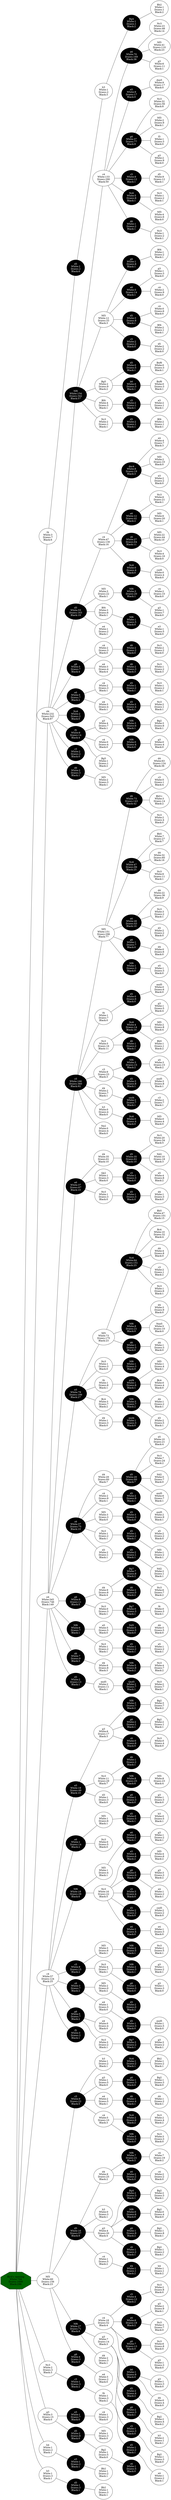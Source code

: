 graph ChessOpenings {
	rankdir="LR";
	0 [label = "Bird's opening
White:704
Draws:1600
Black:296", style = filled, fillcolor = black, fontcolor = white]; 
	1 [label = "f4
White:3
Draws:7
Black:6"]; 
	2 [label = "d5
White:2
Draws:2
Black:6", style = filled, fillcolor = black, fontcolor = white]; 
	3 [label = "b3
White:1
Draws:2
Black:3"]; 
	4 [label = "Bg4
White:1
Draws:1
Black:2", style = filled, fillcolor = black, fontcolor = white]; 
	5 [label = "Bb2
White:1
Draws:1
Black:2"]; 
	6 [label = "d4
White:232
Draws:543
Black:87"]; 
	7 [label = "Nf6
White:154
Draws:342
Black:57", style = filled, fillcolor = black, fontcolor = white]; 
	8 [label = "c4
White:133
Draws:290
Black:50"]; 
	9 [label = "e6
White:70
Draws:169
Black:38", style = filled, fillcolor = black, fontcolor = white]; 
	10 [label = "Nc3
White:23
Draws:48
Black:14"]; 
	11 [label = "e4
White:345
Draws:746
Black:149"]; 
	12 [label = "c5
White:166
Draws:360
Black:92", style = filled, fillcolor = black, fontcolor = white]; 
	13 [label = "Nf3
White:151
Draws:296
Black:77"]; 
	14 [label = "d6
White:73
Draws:143
Black:42", style = filled, fillcolor = black, fontcolor = white]; 
	15 [label = "d4
White:63
Draws:124
Black:36"]; 
	16 [label = "Nc6
White:47
Draws:99
Black:25", style = filled, fillcolor = black, fontcolor = white]; 
	17 [label = "Bb5
White:7
Draws:27
Black:7"]; 
	18 [label = "d5
White:55
Draws:163
Black:19", style = filled, fillcolor = black, fontcolor = white]; 
	19 [label = "c4
White:47
Draws:130
Black:16"]; 
	20 [label = "dxc4
White:8
Draws:19
Black:3", style = filled, fillcolor = black, fontcolor = white]; 
	21 [label = "e4
White:4
Draws:7
Black:3"]; 
	22 [label = "e6
White:12
Draws:41
Black:2", style = filled, fillcolor = black, fontcolor = white]; 
	23 [label = "Nc3
White:6
Draws:21
Black:1"]; 
	24 [label = "e5
White:9
Draws:17
Black:0", style = filled, fillcolor = black, fontcolor = white]; 
	25 [label = "dxe5
White:9
Draws:17
Black:0"]; 
	26 [label = "c6
White:27
Draws:64
Black:11", style = filled, fillcolor = black, fontcolor = white]; 
	28 [label = "Nf3
White:41
Draws:110
Black:23"]; 
	29 [label = "e6
White:37
Draws:67
Black:10", style = filled, fillcolor = black, fontcolor = white]; 
	30 [label = "d4
White:35
Draws:61
Black:10"]; 
	31 [label = "d5
White:35
Draws:61
Black:10", style = filled, fillcolor = black, fontcolor = white]; 
	32 [label = "Nc3
White:20
Draws:34
Black:5"]; 
	33 [label = "e5
White:79
Draws:199
Black:27", style = filled, fillcolor = black, fontcolor = white]; 
	34 [label = "Nf3
White:73
Draws:175
Black:23"]; 
	35 [label = "Nc6
White:64
Draws:151
Black:23", style = filled, fillcolor = black, fontcolor = white]; 
	36 [label = "Bb5
White:47
Draws:101
Black:15"]; 
	37 [label = "c4
White:57
Draws:124
Black:25"]; 
	38 [label = "e5
White:18
Draws:49
Black:10", style = filled, fillcolor = black, fontcolor = white]; 
	39 [label = "g3
White:6
Draws:17
Black:3"]; 
	40 [label = "Nf6
White:3
Draws:7
Black:2", style = filled, fillcolor = black, fontcolor = white]; 
	41 [label = "Bg2
White:3
Draws:7
Black:2"]; 
	42 [label = "g6
White:37
Draws:77
Black:9", style = filled, fillcolor = black, fontcolor = white]; 
	43 [label = "Nc3
White:32
Draws:56
Black:8"]; 
	44 [label = "f4
White:1
Draws:7
Black:0"]; 
	45 [label = "d5
White:0
Draws:6
Black:0", style = filled, fillcolor = black, fontcolor = white]; 
	46 [label = "exd5
White:0
Draws:6
Black:0"]; 
	47 [label = "d4
White:32
Draws:60
Black:16"]; 
	48 [label = "Nf3
White:60
Draws:156
Black:23"]; 
	49 [label = "c5
White:9
Draws:22
Black:5", style = filled, fillcolor = black, fontcolor = white]; 
	50 [label = "b3
White:1
Draws:2
Black:1"]; 
	51 [label = "Nc6
White:1
Draws:2
Black:1", style = filled, fillcolor = black, fontcolor = white]; 
	52 [label = "Bb2
White:1
Draws:2
Black:1"]; 
	53 [label = "c6
White:37
Draws:75
Black:10", style = filled, fillcolor = black, fontcolor = white]; 
	54 [label = "d4
White:29
Draws:60
Black:7"]; 
	55 [label = "d5
White:29
Draws:60
Black:7", style = filled, fillcolor = black, fontcolor = white]; 
	56 [label = "e5
White:10
Draws:21
Black:4"]; 
	57 [label = "d5
White:16
Draws:57
Black:9", style = filled, fillcolor = black, fontcolor = white]; 
	58 [label = "d4
White:9
Draws:25
Black:2"]; 
	59 [label = "Nf6
White:7
Draws:21
Black:2", style = filled, fillcolor = black, fontcolor = white]; 
	60 [label = "c4
White:7
Draws:19
Black:2"]; 
	61 [label = "c3
White:5
Draws:1
Black:4"]; 
	62 [label = "Nf3
White:2
Draws:10
Black:0"]; 
	63 [label = "e6
White:28
Draws:43
Black:10", style = filled, fillcolor = black, fontcolor = white]; 
	64 [label = "d4
White:22
Draws:36
Black:9"]; 
	65 [label = "c4
White:2
Draws:9
Black:1"]; 
	66 [label = "d5
White:2
Draws:9
Black:1", style = filled, fillcolor = black, fontcolor = white]; 
	67 [label = "exd5
White:2
Draws:9
Black:1"]; 
	68 [label = "Nf6
White:27
Draws:71
Black:8", style = filled, fillcolor = black, fontcolor = white]; 
	69 [label = "c4
White:18
Draws:52
Black:4"]; 
	70 [label = "c5
White:4
Draws:12
Black:2", style = filled, fillcolor = black, fontcolor = white]; 
	71 [label = "Nc3
White:2
Draws:8
Black:0"]; 
	72 [label = "g6
White:5
Draws:7
Black:4", style = filled, fillcolor = black, fontcolor = white]; 
	73 [label = "c4
White:2
Draws:3
Black:0"]; 
	74 [label = "d6
White:2
Draws:2
Black:0", style = filled, fillcolor = black, fontcolor = white]; 
	75 [label = "Nc3
White:2
Draws:2
Black:0"]; 
	76 [label = "Nc3
White:2
Draws:3
Black:3"]; 
	77 [label = "c5
White:1
Draws:3
Black:2", style = filled, fillcolor = black, fontcolor = white]; 
	78 [label = "f4
White:1
Draws:3
Black:2"]; 
	81 [label = "Nc3
White:1
Draws:3
Black:0"]; 
	82 [label = "Nf6
White:1
Draws:3
Black:0", style = filled, fillcolor = black, fontcolor = white]; 
	84 [label = "e6
White:5
Draws:7
Black:2", style = filled, fillcolor = black, fontcolor = white]; 
	85 [label = "c4
White:2
Draws:3
Black:1"]; 
	86 [label = "d5
White:1
Draws:2
Black:1", style = filled, fillcolor = black, fontcolor = white]; 
	87 [label = "Nc3
White:1
Draws:2
Black:1"]; 
	88 [label = "Nc3
White:7
Draws:24
Black:2"]; 
	89 [label = "Nf3
White:22
Draws:44
Black:10"]; 
	90 [label = "Nf3
White:12
Draws:33
Black:3"]; 
	91 [label = "g6
White:1
Draws:8
Black:1", style = filled, fillcolor = black, fontcolor = white]; 
	93 [label = "Nf3
White:3
Draws:22
Black:1"]; 
	94 [label = "Nf6
White:3
Draws:20
Black:1", style = filled, fillcolor = black, fontcolor = white]; 
	95 [label = "c4
White:2
Draws:10
Black:0"]; 
	96 [label = "Nf6
White:8
Draws:21
Black:0", style = filled, fillcolor = black, fontcolor = white]; 
	97 [label = "d4
White:3
Draws:9
Black:0"]; 
	98 [label = "Bb5+
White:3
Draws:14
Black:2"]; 
	99 [label = "Qe2
White:1
Draws:3
Black:0"]; 
	100 [label = "c5
White:1
Draws:3
Black:0", style = filled, fillcolor = black, fontcolor = white]; 
	102 [label = "Nf3
White:6
Draws:20
Black:1"]; 
	103 [label = "f4
White:1
Draws:8
Black:1"]; 
	104 [label = "exf4
White:1
Draws:8
Black:1", style = filled, fillcolor = black, fontcolor = white]; 
	105 [label = "Nf3
White:1
Draws:4
Black:1"]; 
	106 [label = "Bc4
White:10
Draws:32
Black:4"]; 
	107 [label = "Nd2
White:10
Draws:18
Black:3"]; 
	108 [label = "d4
White:4
Draws:8
Black:0"]; 
	109 [label = "g6
White:2
Draws:1
Black:1", style = filled, fillcolor = black, fontcolor = white]; 
	110 [label = "Bg2
White:2
Draws:1
Black:1"]; 
	111 [label = "Nc3
White:5
Draws:16
Black:11"]; 
	112 [label = "Nc6
White:4
Draws:14
Black:10", style = filled, fillcolor = black, fontcolor = white]; 
	113 [label = "g3
White:1
Draws:5
Black:4"]; 
	116 [label = "Nf3
White:2
Draws:8
Black:4"]; 
	120 [label = "c3
White:6
Draws:23
Black:3"]; 
	121 [label = "Nf6
White:3
Draws:15
Black:2", style = filled, fillcolor = black, fontcolor = white]; 
	122 [label = "e5
White:3
Draws:15
Black:2"]; 
	123 [label = "Nc6
White:0
Draws:4
Black:0", style = filled, fillcolor = black, fontcolor = white]; 
	124 [label = "cxd5
White:0
Draws:4
Black:0"]; 
	125 [label = "Nd2
White:5
Draws:7
Black:0"]; 
	129 [label = "g3
White:7
Draws:14
Black:3"]; 
	130 [label = "d5
White:2
Draws:4
Black:2", style = filled, fillcolor = black, fontcolor = white]; 
	131 [label = "Bg2
White:2
Draws:4
Black:2"]; 
	132 [label = "e6
White:1
Draws:14
Black:2", style = filled, fillcolor = black, fontcolor = white]; 
	133 [label = "Nf3
White:1
Draws:6
Black:1"]; 
	134 [label = "d5
White:0
Draws:5
Black:1", style = filled, fillcolor = black, fontcolor = white]; 
	135 [label = "b3
White:0
Draws:5
Black:1"]; 
	136 [label = "g3
White:1
Draws:7
Black:0"]; 
	137 [label = "e4
White:3
Draws:4
Black:4"]; 
	138 [label = "d6
White:2
Draws:3
Black:3", style = filled, fillcolor = black, fontcolor = white]; 
	140 [label = "e5
White:4
Draws:8
Black:2"]; 
	141 [label = "Bb5
White:1
Draws:1
Black:2"]; 
	142 [label = "exd5
White:6
Draws:7
Black:1"]; 
	143 [label = "c5
White:9
Draws:12
Black:1", style = filled, fillcolor = black, fontcolor = white]; 
	144 [label = "d5
White:9
Draws:12
Black:1"]; 
	145 [label = "g3
White:1
Draws:5
Black:0"]; 
	146 [label = "g6
White:1
Draws:3
Black:0", style = filled, fillcolor = black, fontcolor = white]; 
	147 [label = "Bg2
White:1
Draws:3
Black:0"]; 
	148 [label = "g3
White:3
Draws:15
Black:0"]; 
	149 [label = "e5
White:1
Draws:7
Black:0", style = filled, fillcolor = black, fontcolor = white]; 
	150 [label = "c4
White:1
Draws:3
Black:0"]; 
	153 [label = "Bg5
White:2
Draws:9
Black:2"]; 
	154 [label = "d5
White:0
Draws:5
Black:1", style = filled, fillcolor = black, fontcolor = white]; 
	155 [label = "Bxf6
White:0
Draws:3
Black:1"]; 
	156 [label = "b3
White:0
Draws:3
Black:1"]; 
	159 [label = "g3
White:4
Draws:20
Black:4"]; 
	160 [label = "Bg4
White:2
Draws:3
Black:1", style = filled, fillcolor = black, fontcolor = white]; 
	161 [label = "Bg2
White:2
Draws:3
Black:1"]; 
	162 [label = "Nf3
White:3
Draws:3
Black:0"]; 
	163 [label = "d5
White:3
Draws:3
Black:0", style = filled, fillcolor = black, fontcolor = white]; 
	164 [label = "e5
White:2
Draws:2
Black:0"]; 
	165 [label = "d5
White:2
Draws:8
Black:0", style = filled, fillcolor = black, fontcolor = white]; 
	166 [label = "Nf3
White:1
Draws:3
Black:0"]; 
	169 [label = "Nf6
White:18
Draws:29
Black:6", style = filled, fillcolor = black, fontcolor = white]; 
	170 [label = "Nf3
White:1
Draws:4
Black:1"]; 
	171 [label = "e6
White:1
Draws:2
Black:1", style = filled, fillcolor = black, fontcolor = white]; 
	172 [label = "g3
White:1
Draws:2
Black:1"]; 
	173 [label = "e4
White:2
Draws:5
Black:1"]; 
	174 [label = "d6
White:1
Draws:4
Black:1", style = filled, fillcolor = black, fontcolor = white]; 
	175 [label = "d4
White:1
Draws:2
Black:1"]; 
	176 [label = "Nxe5
White:5
Draws:10
Black:0"]; 
	177 [label = "e6
White:6
Draws:18
Black:2", style = filled, fillcolor = black, fontcolor = white]; 
	178 [label = "g3
White:2
Draws:9
Black:1"]; 
	179 [label = "g6
White:9
Draws:11
Black:5", style = filled, fillcolor = black, fontcolor = white]; 
	180 [label = "d4
White:9
Draws:8
Black:4"]; 
	181 [label = "Bg7
White:7
Draws:8
Black:2", style = filled, fillcolor = black, fontcolor = white]; 
	182 [label = "Nc3
White:6
Draws:7
Black:2"]; 
	183 [label = "g6
White:7
Draws:13
Black:0", style = filled, fillcolor = black, fontcolor = white]; 
	184 [label = "Nc3
White:6
Draws:8
Black:0"]; 
	185 [label = "Nc3
White:16
Draws:22
Black:5"]; 
	186 [label = "e5
White:4
Draws:6
Black:2", style = filled, fillcolor = black, fontcolor = white]; 
	187 [label = "Nf3
White:4
Draws:6
Black:2"]; 
	188 [label = "Nc3
White:11
Draws:29
Black:7"]; 
	189 [label = "d6
White:1
Draws:2
Black:1", style = filled, fillcolor = black, fontcolor = white]; 
	191 [label = "d4
White:2
Draws:7
Black:1"]; 
	192 [label = "cxd4
White:2
Draws:7
Black:1", style = filled, fillcolor = black, fontcolor = white]; 
	193 [label = "c3
White:2
Draws:7
Black:1"]; 
	194 [label = "g6
White:5
Draws:6
Black:3", style = filled, fillcolor = black, fontcolor = white]; 
	195 [label = "g3
White:3
Draws:3
Black:2"]; 
	196 [label = "Nf6
White:8
Draws:25
Black:6", style = filled, fillcolor = black, fontcolor = white]; 
	197 [label = "Nf3
White:8
Draws:23
Black:4"]; 
	198 [label = "Nf6
White:6
Draws:7
Black:1", style = filled, fillcolor = black, fontcolor = white]; 
	199 [label = "e5
White:5
Draws:5
Black:0"]; 
	200 [label = "Nd5
White:5
Draws:5
Black:0", style = filled, fillcolor = black, fontcolor = white]; 
	201 [label = "d4
White:5
Draws:5
Black:0"]; 
	202 [label = "Nc3
White:4
Draws:16
Black:0"]; 
	203 [label = "Nc3
White:1
Draws:3
Black:0"]; 
	204 [label = "d5
White:1
Draws:3
Black:0", style = filled, fillcolor = black, fontcolor = white]; 
	205 [label = "d4
White:1
Draws:3
Black:0"]; 
	206 [label = "b4
White:1
Draws:2
Black:1"]; 
	207 [label = "e5
White:1
Draws:2
Black:1", style = filled, fillcolor = black, fontcolor = white]; 
	208 [label = "Bb2
White:1
Draws:2
Black:1"]; 
	211 [label = "Nc6
White:5
Draws:8
Black:1", style = filled, fillcolor = black, fontcolor = white]; 
	212 [label = "Nc3
White:1
Draws:2
Black:1"]; 
	213 [label = "c5
White:8
Draws:15
Black:2", style = filled, fillcolor = black, fontcolor = white]; 
	214 [label = "Nf3
White:3
Draws:6
Black:1"]; 
	215 [label = "Nf6
White:2
Draws:5
Black:1", style = filled, fillcolor = black, fontcolor = white]; 
	216 [label = "Nc3
White:2
Draws:5
Black:1"]; 
	221 [label = "e6
White:5
Draws:14
Black:1", style = filled, fillcolor = black, fontcolor = white]; 
	225 [label = "c6
White:3
Draws:7
Black:2", style = filled, fillcolor = black, fontcolor = white]; 
	226 [label = "Nf3
White:2
Draws:0
Black:2"]; 
	227 [label = "d5
White:2
Draws:0
Black:2", style = filled, fillcolor = black, fontcolor = white]; 
	229 [label = "d6
White:7
Draws:9
Black:3", style = filled, fillcolor = black, fontcolor = white]; 
	230 [label = "d4
White:6
Draws:8
Black:3"]; 
	231 [label = "Nf6
White:5
Draws:8
Black:2", style = filled, fillcolor = black, fontcolor = white]; 
	232 [label = "Nc3
White:4
Draws:7
Black:2"]; 
	238 [label = "b6
White:1
Draws:9
Black:0", style = filled, fillcolor = black, fontcolor = white]; 
	239 [label = "g3
White:1
Draws:3
Black:0"]; 
	241 [label = "g3
White:1
Draws:3
Black:0"]; 
	242 [label = "c5
White:3
Draws:4
Black:0", style = filled, fillcolor = black, fontcolor = white]; 
	244 [label = "Nc3
White:4
Draws:7
Black:1"]; 
	245 [label = "Nf6
White:2
Draws:3
Black:1", style = filled, fillcolor = black, fontcolor = white]; 
	246 [label = "g3
White:1
Draws:2
Black:1"]; 
	247 [label = "g6
White:1
Draws:3
Black:0", style = filled, fillcolor = black, fontcolor = white]; 
	248 [label = "g3
White:1
Draws:3
Black:0"]; 
	254 [label = "d6
White:2
Draws:0
Black:2", style = filled, fillcolor = black, fontcolor = white]; 
	256 [label = "Nc6
White:2
Draws:2
Black:0", style = filled, fillcolor = black, fontcolor = white]; 
	260 [label = "Bf4
White:4
Draws:5
Black:1"]; 
	261 [label = "c5
White:2
Draws:1
Black:1", style = filled, fillcolor = black, fontcolor = white]; 
	262 [label = "e3
White:2
Draws:1
Black:1"]; 
	263 [label = "b6
White:0
Draws:3
Black:1", style = filled, fillcolor = black, fontcolor = white]; 
	264 [label = "Bxf6
White:0
Draws:3
Black:1"]; 
	265 [label = "Bc4
White:3
Draws:7
Black:2"]; 
	266 [label = "Nf6
White:3
Draws:7
Black:2", style = filled, fillcolor = black, fontcolor = white]; 
	267 [label = "d4
White:1
Draws:2
Black:1"]; 
	272 [label = "Bf4
White:1
Draws:2
Black:1"]; 
	274 [label = "Nf3
White:4
Draws:6
Black:0"]; 
	275 [label = "e4
White:3
Draws:4
Black:1"]; 
	276 [label = "d5
White:3
Draws:4
Black:1", style = filled, fillcolor = black, fontcolor = white]; 
	277 [label = "Nc3
White:2
Draws:1
Black:1"]; 
	278 [label = "g3
White:6
Draws:11
Black:1"]; 
	279 [label = "Nc3
White:1
Draws:2
Black:1"]; 
	280 [label = "d5
White:1
Draws:2
Black:1", style = filled, fillcolor = black, fontcolor = white]; 
	281 [label = "Nf3
White:1
Draws:2
Black:1"]; 
	282 [label = "c3
White:2
Draws:1
Black:2"]; 
	287 [label = "Nc3
White:1
Draws:2
Black:3"]; 
	290 [label = "f5
White:6
Draws:14
Black:4", style = filled, fillcolor = black, fontcolor = white]; 
	291 [label = "g3
White:4
Draws:7
Black:1"]; 
	292 [label = "Nf6
White:3
Draws:6
Black:1", style = filled, fillcolor = black, fontcolor = white]; 
	293 [label = "Bg2
White:3
Draws:6
Black:1"]; 
	294 [label = "c4
White:2
Draws:9
Black:0"]; 
	297 [label = "Nc3
White:0
Draws:3
Black:1"]; 
	298 [label = "Bg7
White:0
Draws:3
Black:1", style = filled, fillcolor = black, fontcolor = white]; 
	299 [label = "f4
White:0
Draws:3
Black:1"]; 
	306 [label = "c4
White:5
Draws:10
Black:3"]; 
	307 [label = "Nc6
White:2
Draws:6
Black:2", style = filled, fillcolor = black, fontcolor = white]; 
	308 [label = "Nc3
White:2
Draws:4
Black:2"]; 
	311 [label = "h3
White:0
Draws:4
Black:0"]; 
	312 [label = "Nc6
White:0
Draws:4
Black:0", style = filled, fillcolor = black, fontcolor = white]; 
	313 [label = "Nf3
White:0
Draws:4
Black:0"]; 
	316 [label = "d5
White:1
Draws:2
Black:1", style = filled, fillcolor = black, fontcolor = white]; 
	317 [label = "e4
White:1
Draws:2
Black:1"]; 
	319 [label = "g3
White:1
Draws:3
Black:0"]; 
	320 [label = "d5
White:3
Draws:8
Black:1", style = filled, fillcolor = black, fontcolor = white]; 
	321 [label = "exd5
White:3
Draws:8
Black:1"]; 
	322 [label = "Bf4
White:3
Draws:6
Black:1"]; 
	327 [label = "g6
White:1
Draws:7
Black:0", style = filled, fillcolor = black, fontcolor = white]; 
	328 [label = "d4
White:0
Draws:6
Black:0"]; 
	330 [label = "Nc3
White:6
Draws:11
Black:1"]; 
	331 [label = "Nc3
White:3
Draws:2
Black:1"]; 
	333 [label = "Nc3
White:2
Draws:4
Black:0"]; 
	334 [label = "d3
White:2
Draws:5
Black:1"]; 
	335 [label = "Bg2
White:1
Draws:5
Black:0"]; 
	336 [label = "c6
White:1
Draws:5
Black:0", style = filled, fillcolor = black, fontcolor = white]; 
	338 [label = "Nc3
White:1
Draws:6
Black:1"]; 
	340 [label = "d4
White:2
Draws:3
Black:1"]; 
	343 [label = "d5
White:2
Draws:13
Black:1", style = filled, fillcolor = black, fontcolor = white]; 
	344 [label = "exd5
White:2
Draws:11
Black:1"]; 
	345 [label = "Qxd5
White:2
Draws:7
Black:1", style = filled, fillcolor = black, fontcolor = white]; 
	346 [label = "Nc3
White:2
Draws:7
Black:1"]; 
	347 [label = "Nf3
White:2
Draws:9
Black:1"]; 
	348 [label = "c6
White:0
Draws:6
Black:0", style = filled, fillcolor = black, fontcolor = white]; 
	349 [label = "Nc3
White:0
Draws:4
Black:0"]; 
	350 [label = "f3
White:1
Draws:3
Black:0"]; 
	351 [label = "d3
White:2
Draws:1
Black:1"]; 
	352 [label = "d5
White:2
Draws:1
Black:1", style = filled, fillcolor = black, fontcolor = white]; 
	353 [label = "Nd2
White:2
Draws:1
Black:1"]; 
	354 [label = "g6
White:5
Draws:7
Black:2", style = filled, fillcolor = black, fontcolor = white]; 
	362 [label = "c4
White:1
Draws:5
Black:2"]; 
	365 [label = "c4
White:0
Draws:4
Black:0"]; 
	366 [label = "Nf6
White:0
Draws:4
Black:0", style = filled, fillcolor = black, fontcolor = white]; 
	367 [label = "g3
White:0
Draws:4
Black:0"]; 
	368 [label = "d6
White:1
Draws:2
Black:1", style = filled, fillcolor = black, fontcolor = white]; 
	372 [label = "Nf6
White:3
Draws:3
Black:0", style = filled, fillcolor = black, fontcolor = white]; 
	373 [label = "Nc3
White:3
Draws:3
Black:0"]; 
	374 [label = "b3
White:1
Draws:3
Black:1"]; 
	375 [label = "d5
White:1
Draws:3
Black:1", style = filled, fillcolor = black, fontcolor = white]; 
	376 [label = "Bb2
White:1
Draws:3
Black:1"]; 
	382 [label = "e3
White:2
Draws:2
Black:0"]; 
	383 [label = "Nf6
White:1
Draws:5
Black:0", style = filled, fillcolor = black, fontcolor = white]; 
	384 [label = "e3
White:1
Draws:5
Black:0"]; 
	395 [label = "d4
White:1
Draws:1
Black:2", style = filled, fillcolor = black, fontcolor = white]; 
	396 [label = "b4
White:1
Draws:1
Black:2"]; 
	400 [label = "g3
White:2
Draws:9
Black:0"]; 
	401 [label = "Bg5
White:1
Draws:1
Black:2"]; 
	415 [label = "d4
White:0
Draws:4
Black:0"]; 
	416 [label = "d3
White:1
Draws:3
Black:0"]; 
	417 [label = "g6
White:1
Draws:3
Black:0", style = filled, fillcolor = black, fontcolor = white]; 
	418 [label = "g3
White:1
Draws:3
Black:0"]; 
	425 [label = "d4
White:1
Draws:3
Black:0"]; 
	426 [label = "exd4
White:1
Draws:3
Black:0", style = filled, fillcolor = black, fontcolor = white]; 
	430 [label = "Nc3
White:1
Draws:2
Black:1"]; 
	431 [label = "d5
White:1
Draws:2
Black:1", style = filled, fillcolor = black, fontcolor = white]; 
	432 [label = "e5
White:1
Draws:2
Black:1"]; 
	435 [label = "e4
White:1
Draws:2
Black:1"]; 
	451 [label = "c5
White:2
Draws:2
Black:0", style = filled, fillcolor = black, fontcolor = white]; 
	456 [label = "d3
White:2
Draws:2
Black:0"]; 
	457 [label = "d5
White:2
Draws:2
Black:0", style = filled, fillcolor = black, fontcolor = white]; 
	458 [label = "cxd5
White:2
Draws:2
Black:0"]; 
	461 [label = "g6
White:2
Draws:3
Black:1", style = filled, fillcolor = black, fontcolor = white]; 
	462 [label = "b3
White:2
Draws:1
Black:1"]; 
	466 [label = "d6
White:2
Draws:3
Black:1", style = filled, fillcolor = black, fontcolor = white]; 
	467 [label = "Nf3
White:2
Draws:3
Black:1"]; 
	470 [label = "Nf6
White:0
Draws:6
Black:0", style = filled, fillcolor = black, fontcolor = white]; 
	471 [label = "Bg2
White:0
Draws:4
Black:0"]; 
	484 [label = "e4
White:0
Draws:4
Black:0"]; 
	491 [label = "d5
White:3
Draws:8
Black:1", style = filled, fillcolor = black, fontcolor = white]; 
	492 [label = "c4
White:0
Draws:6
Black:0"]; 
	493 [label = "Nf6
White:1
Draws:3
Black:0", style = filled, fillcolor = black, fontcolor = white]; 
	494 [label = "e5
White:1
Draws:3
Black:0"]; 
	495 [label = "e4
White:1
Draws:2
Black:1"]; 
	499 [label = "d6
White:1
Draws:2
Black:1", style = filled, fillcolor = black, fontcolor = white]; 
	500 [label = "Nc3
White:1
Draws:2
Black:1"]; 
	508 [label = "Nc3
White:0
Draws:5
Black:0"]; 
	511 [label = "g6
White:1
Draws:9
Black:2", style = filled, fillcolor = black, fontcolor = white]; 
	513 [label = "c5
White:2
Draws:2
Black:0", style = filled, fillcolor = black, fontcolor = white]; 
	514 [label = "d5
White:2
Draws:2
Black:0"]; 
	515 [label = "d6
White:1
Draws:3
Black:0", style = filled, fillcolor = black, fontcolor = white]; 
	516 [label = "d4
White:1
Draws:3
Black:0"]; 
	517 [label = "f5
White:3
Draws:2
Black:1", style = filled, fillcolor = black, fontcolor = white]; 
	534 [label = "g6
White:4
Draws:3
Black:0", style = filled, fillcolor = black, fontcolor = white]; 
	535 [label = "e4
White:3
Draws:2
Black:0"]; 
	538 [label = "Nc3
White:3
Draws:7
Black:0"]; 
	539 [label = "Nc3
White:3
Draws:2
Black:1"]; 
	540 [label = "Bg7
White:3
Draws:2
Black:1", style = filled, fillcolor = black, fontcolor = white]; 
	541 [label = "g3
White:3
Draws:2
Black:1"]; 
	549 [label = "Bc4
White:0
Draws:4
Black:0"]; 
	554 [label = "e6
White:2
Draws:4
Black:0", style = filled, fillcolor = black, fontcolor = white]; 
	555 [label = "e4
White:1
Draws:3
Black:0"]; 
	564 [label = "c6
White:1
Draws:2
Black:1", style = filled, fillcolor = black, fontcolor = white]; 
	565 [label = "Bg2
White:1
Draws:2
Black:1"]; 
	568 [label = "Ne2
White:0
Draws:4
Black:0"]; 
	574 [label = "e4
White:1
Draws:5
Black:0"]; 
	575 [label = "d5
White:1
Draws:5
Black:0", style = filled, fillcolor = black, fontcolor = white]; 
	576 [label = "exd5
White:1
Draws:5
Black:0"]; 
	577 [label = "Bf4
White:2
Draws:1
Black:1"]; 
	594 [label = "c5
White:1
Draws:3
Black:0", style = filled, fillcolor = black, fontcolor = white]; 
	595 [label = "Bg2
White:1
Draws:3
Black:0"]; 
	632 [label = "Bg2
White:1
Draws:8
Black:1"]; 
	643 [label = "Nc3
White:2
Draws:1
Black:1"]; 
	644 [label = "d5
White:2
Draws:1
Black:1", style = filled, fillcolor = black, fontcolor = white]; 
	645 [label = "Bf4
White:2
Draws:1
Black:1"]; 
	670 [label = "e6
White:2
Draws:2
Black:0", style = filled, fillcolor = black, fontcolor = white]; 
	671 [label = "c4
White:2
Draws:2
Black:0"]; 
	0 -- 1;
	1 -- 2;
	2 -- 3;
	3 -- 4;
	4 -- 5;
	0 -- 6;
	6 -- 7;
	7 -- 8;
	8 -- 9;
	9 -- 10;
	0 -- 11;
	11 -- 12;
	12 -- 13;
	13 -- 14;
	14 -- 15;
	13 -- 16;
	16 -- 17;
	6 -- 18;
	18 -- 19;
	19 -- 20;
	20 -- 21;
	19 -- 22;
	22 -- 23;
	8 -- 24;
	24 -- 25;
	19 -- 26;
	9 -- 28;
	11 -- 29;
	29 -- 30;
	30 -- 31;
	31 -- 32;
	11 -- 33;
	33 -- 34;
	34 -- 35;
	35 -- 36;
	0 -- 37;
	37 -- 38;
	38 -- 39;
	39 -- 40;
	40 -- 41;
	8 -- 42;
	42 -- 43;
	12 -- 44;
	44 -- 45;
	45 -- 46;
	16 -- 47;
	0 -- 48;
	48 -- 49;
	49 -- 50;
	50 -- 51;
	51 -- 52;
	11 -- 53;
	53 -- 54;
	54 -- 55;
	55 -- 56;
	48 -- 57;
	57 -- 58;
	58 -- 59;
	59 -- 60;
	14 -- 61;
	20 -- 62;
	13 -- 63;
	63 -- 64;
	53 -- 65;
	65 -- 66;
	66 -- 67;
	48 -- 68;
	68 -- 69;
	69 -- 70;
	70 -- 71;
	6 -- 72;
	72 -- 73;
	73 -- 74;
	74 -- 75;
	0 -- 76;
	76 -- 77;
	77 -- 78;
	33 -- 81;
	81 -- 82;
	6 -- 84;
	84 -- 85;
	85 -- 86;
	86 -- 87;
	55 -- 88;
	26 -- 89;
	7 -- 90;
	90 -- 91;
	18 -- 93;
	93 -- 94;
	94 -- 95;
	34 -- 96;
	96 -- 97;
	14 -- 98;
	29 -- 99;
	99 -- 100;
	22 -- 102;
	33 -- 103;
	103 -- 104;
	104 -- 105;
	35 -- 106;
	31 -- 107;
	35 -- 108;
	39 -- 109;
	109 -- 110;
	12 -- 111;
	111 -- 112;
	112 -- 113;
	112 -- 116;
	12 -- 120;
	120 -- 121;
	121 -- 122;
	19 -- 123;
	123 -- 124;
	55 -- 125;
	68 -- 129;
	129 -- 130;
	130 -- 131;
	37 -- 132;
	132 -- 133;
	133 -- 134;
	134 -- 135;
	94 -- 136;
	72 -- 137;
	137 -- 138;
	31 -- 140;
	112 -- 141;
	55 -- 142;
	8 -- 143;
	143 -- 144;
	49 -- 145;
	145 -- 146;
	146 -- 147;
	0 -- 148;
	148 -- 149;
	149 -- 150;
	7 -- 153;
	153 -- 154;
	154 -- 155;
	57 -- 156;
	57 -- 159;
	159 -- 160;
	160 -- 161;
	53 -- 162;
	162 -- 163;
	163 -- 164;
	148 -- 165;
	165 -- 166;
	37 -- 169;
	169 -- 170;
	170 -- 171;
	171 -- 172;
	49 -- 173;
	173 -- 174;
	174 -- 175;
	96 -- 176;
	69 -- 177;
	177 -- 178;
	11 -- 179;
	179 -- 180;
	180 -- 181;
	181 -- 182;
	69 -- 183;
	183 -- 184;
	169 -- 185;
	185 -- 186;
	186 -- 187;
	38 -- 188;
	188 -- 189;
	12 -- 191;
	191 -- 192;
	192 -- 193;
	185 -- 194;
	194 -- 195;
	188 -- 196;
	196 -- 197;
	11 -- 198;
	198 -- 199;
	199 -- 200;
	200 -- 201;
	26 -- 202;
	29 -- 203;
	203 -- 204;
	204 -- 205;
	0 -- 206;
	206 -- 207;
	207 -- 208;
	8 -- 211;
	211 -- 212;
	37 -- 213;
	213 -- 214;
	214 -- 215;
	215 -- 216;
	90 -- 221;
	37 -- 225;
	225 -- 226;
	226 -- 227;
	11 -- 229;
	229 -- 230;
	230 -- 231;
	231 -- 232;
	69 -- 238;
	238 -- 239;
	221 -- 241;
	185 -- 242;
	213 -- 244;
	244 -- 245;
	245 -- 246;
	244 -- 247;
	247 -- 248;
	180 -- 254;
	6 -- 256;
	7 -- 260;
	260 -- 261;
	261 -- 262;
	153 -- 263;
	263 -- 264;
	33 -- 265;
	265 -- 266;
	266 -- 267;
	91 -- 272;
	211 -- 274;
	84 -- 275;
	275 -- 276;
	276 -- 277;
	9 -- 278;
	53 -- 279;
	279 -- 280;
	280 -- 281;
	35 -- 282;
	138 -- 287;
	6 -- 290;
	290 -- 291;
	291 -- 292;
	292 -- 293;
	221 -- 294;
	179 -- 297;
	297 -- 298;
	298 -- 299;
	49 -- 306;
	306 -- 307;
	307 -- 308;
	12 -- 311;
	311 -- 312;
	312 -- 313;
	78 -- 316;
	316 -- 317;
	183 -- 319;
	120 -- 320;
	320 -- 321;
	18 -- 322;
	13 -- 327;
	327 -- 328;
	16 -- 330;
	63 -- 331;
	14 -- 333;
	266 -- 334;
	165 -- 335;
	335 -- 336;
	35 -- 338;
	68 -- 340;
	11 -- 343;
	343 -- 344;
	344 -- 345;
	345 -- 346;
	42 -- 347;
	39 -- 348;
	348 -- 349;
	42 -- 350;
	53 -- 351;
	351 -- 352;
	352 -- 353;
	37 -- 354;
	57 -- 362;
	290 -- 365;
	365 -- 366;
	366 -- 367;
	111 -- 368;
	306 -- 372;
	372 -- 373;
	0 -- 374;
	374 -- 375;
	375 -- 376;
	20 -- 382;
	322 -- 383;
	383 -- 384;
	362 -- 395;
	395 -- 396;
	42 -- 400;
	290 -- 401;
	238 -- 415;
	38 -- 416;
	416 -- 417;
	417 -- 418;
	33 -- 425;
	425 -- 426;
	198 -- 430;
	430 -- 431;
	431 -- 432;
	18 -- 435;
	6 -- 451;
	63 -- 456;
	185 -- 457;
	457 -- 458;
	129 -- 461;
	461 -- 462;
	6 -- 466;
	466 -- 467;
	159 -- 470;
	470 -- 471;
	354 -- 484;
	90 -- 491;
	491 -- 492;
	13 -- 493;
	493 -- 494;
	194 -- 495;
	8 -- 499;
	499 -- 500;
	132 -- 508;
	159 -- 511;
	90 -- 513;
	513 -- 514;
	34 -- 515;
	515 -- 516;
	37 -- 517;
	48 -- 534;
	534 -- 535;
	177 -- 538;
	354 -- 539;
	539 -- 540;
	540 -- 541;
	104 -- 549;
	185 -- 554;
	554 -- 555;
	159 -- 564;
	564 -- 565;
	12 -- 568;
	225 -- 574;
	574 -- 575;
	575 -- 576;
	491 -- 577;
	129 -- 594;
	594 -- 595;
	511 -- 632;
	7 -- 643;
	643 -- 644;
	644 -- 645;
	58 -- 670;
	670 -- 671;
	0 [label = "Bird's opening
White:704
Draws:1600
Black:296", shape = octagon, style = filled, fillcolor = darkgreen, fontcolor = black]; 
}